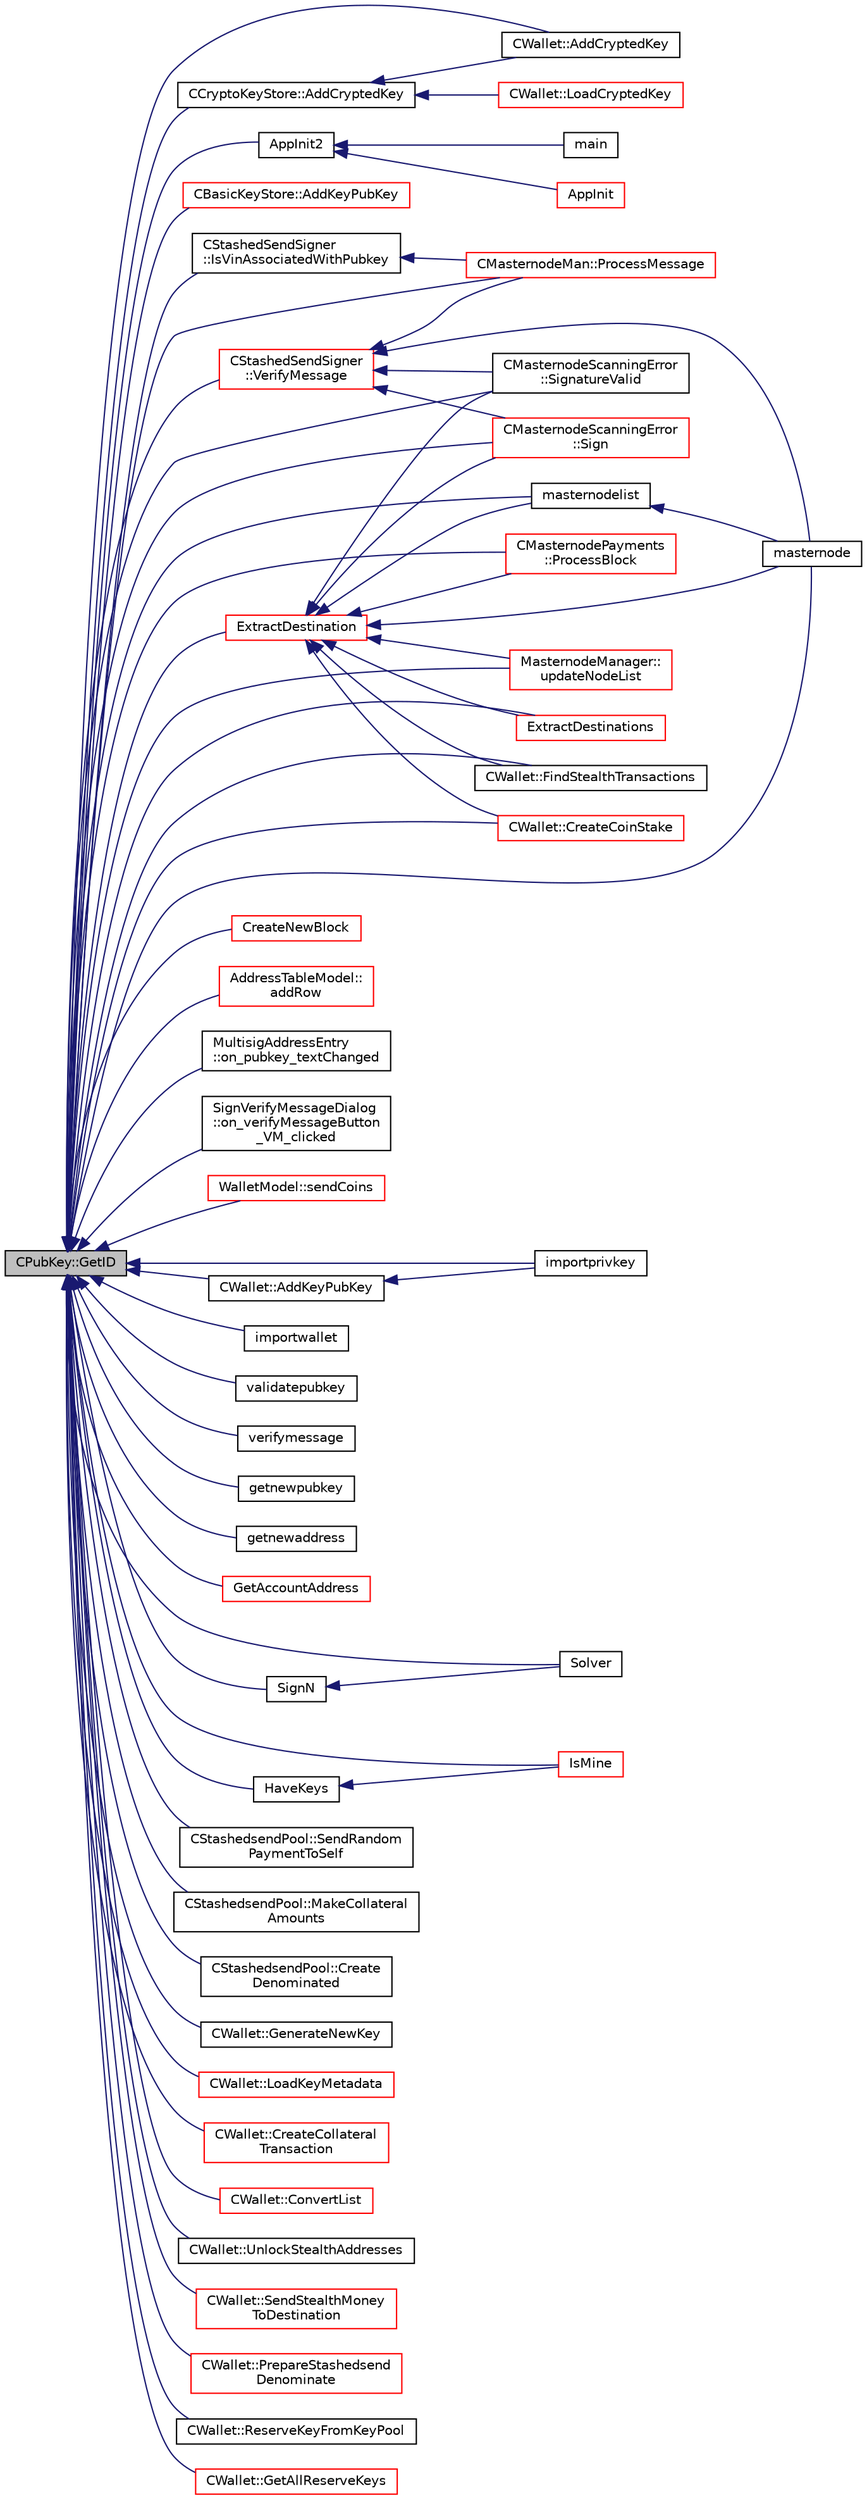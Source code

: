 digraph "CPubKey::GetID"
{
  edge [fontname="Helvetica",fontsize="10",labelfontname="Helvetica",labelfontsize="10"];
  node [fontname="Helvetica",fontsize="10",shape=record];
  rankdir="LR";
  Node448 [label="CPubKey::GetID",height=0.2,width=0.4,color="black", fillcolor="grey75", style="filled", fontcolor="black"];
  Node448 -> Node449 [dir="back",color="midnightblue",fontsize="10",style="solid",fontname="Helvetica"];
  Node449 [label="CCryptoKeyStore::AddCryptedKey",height=0.2,width=0.4,color="black", fillcolor="white", style="filled",URL="$db/dad/class_c_crypto_key_store.html#a9f4d2df95008205b2b9784c5f0e8e12b"];
  Node449 -> Node450 [dir="back",color="midnightblue",fontsize="10",style="solid",fontname="Helvetica"];
  Node450 [label="CWallet::AddCryptedKey",height=0.2,width=0.4,color="black", fillcolor="white", style="filled",URL="$d2/de5/class_c_wallet.html#a3e90096a903d49cd751f05fcdb7692ce"];
  Node449 -> Node451 [dir="back",color="midnightblue",fontsize="10",style="solid",fontname="Helvetica"];
  Node451 [label="CWallet::LoadCryptedKey",height=0.2,width=0.4,color="red", fillcolor="white", style="filled",URL="$d2/de5/class_c_wallet.html#a01fbd78238d4ef833d059f12a7e8ac9f"];
  Node448 -> Node455 [dir="back",color="midnightblue",fontsize="10",style="solid",fontname="Helvetica"];
  Node455 [label="AppInit2",height=0.2,width=0.4,color="black", fillcolor="white", style="filled",URL="$d8/dc0/init_8h.html#a1a4c1bfbf6ba1db77e988b89b9cadfd3",tooltip="Initialize ion. "];
  Node455 -> Node456 [dir="back",color="midnightblue",fontsize="10",style="solid",fontname="Helvetica"];
  Node456 [label="AppInit",height=0.2,width=0.4,color="red", fillcolor="white", style="filled",URL="$d4/d35/iond_8cpp.html#ac59316b767e6984e1285f0531275286b"];
  Node455 -> Node458 [dir="back",color="midnightblue",fontsize="10",style="solid",fontname="Helvetica"];
  Node458 [label="main",height=0.2,width=0.4,color="black", fillcolor="white", style="filled",URL="$d5/d2d/ion_8cpp.html#a0ddf1224851353fc92bfbff6f499fa97"];
  Node448 -> Node461 [dir="back",color="midnightblue",fontsize="10",style="solid",fontname="Helvetica"];
  Node461 [label="CBasicKeyStore::AddKeyPubKey",height=0.2,width=0.4,color="red", fillcolor="white", style="filled",URL="$db/db1/class_c_basic_key_store.html#acc2e33f319de88e88f86b0dc79bdcb65"];
  Node448 -> Node466 [dir="back",color="midnightblue",fontsize="10",style="solid",fontname="Helvetica"];
  Node466 [label="CMasternodePayments\l::ProcessBlock",height=0.2,width=0.4,color="red", fillcolor="white", style="filled",URL="$dc/d9a/class_c_masternode_payments.html#aa23dfbc148f10f601e9771bfcffea441"];
  Node448 -> Node488 [dir="back",color="midnightblue",fontsize="10",style="solid",fontname="Helvetica"];
  Node488 [label="CMasternodeScanningError\l::SignatureValid",height=0.2,width=0.4,color="black", fillcolor="white", style="filled",URL="$d0/de7/class_c_masternode_scanning_error.html#ae90fca573f70f7faa4c9f3a5db145f36"];
  Node448 -> Node489 [dir="back",color="midnightblue",fontsize="10",style="solid",fontname="Helvetica"];
  Node489 [label="CMasternodeScanningError\l::Sign",height=0.2,width=0.4,color="red", fillcolor="white", style="filled",URL="$d0/de7/class_c_masternode_scanning_error.html#afdc8ec9b08767cdf3c6a6cc819af7d09"];
  Node448 -> Node491 [dir="back",color="midnightblue",fontsize="10",style="solid",fontname="Helvetica"];
  Node491 [label="CMasternodeMan::ProcessMessage",height=0.2,width=0.4,color="red", fillcolor="white", style="filled",URL="$dc/d6b/class_c_masternode_man.html#ae3e5d263cebdcd932eca49caeadce9aa"];
  Node448 -> Node492 [dir="back",color="midnightblue",fontsize="10",style="solid",fontname="Helvetica"];
  Node492 [label="CreateNewBlock",height=0.2,width=0.4,color="red", fillcolor="white", style="filled",URL="$de/d13/miner_8h.html#aca0de7d757e027c2b08bd101c68c1549"];
  Node448 -> Node495 [dir="back",color="midnightblue",fontsize="10",style="solid",fontname="Helvetica"];
  Node495 [label="AddressTableModel::\laddRow",height=0.2,width=0.4,color="red", fillcolor="white", style="filled",URL="$d9/ded/class_address_table_model.html#a08ab9ae401a18d193f0e39551de81280"];
  Node448 -> Node476 [dir="back",color="midnightblue",fontsize="10",style="solid",fontname="Helvetica"];
  Node476 [label="MasternodeManager::\lupdateNodeList",height=0.2,width=0.4,color="red", fillcolor="white", style="filled",URL="$d9/d70/class_masternode_manager.html#a5485a8bd6ccf673027165cc1207dfae9"];
  Node448 -> Node498 [dir="back",color="midnightblue",fontsize="10",style="solid",fontname="Helvetica"];
  Node498 [label="MultisigAddressEntry\l::on_pubkey_textChanged",height=0.2,width=0.4,color="black", fillcolor="white", style="filled",URL="$da/d39/class_multisig_address_entry.html#addaaabad7c692f4be0255d3969ccb6c0"];
  Node448 -> Node499 [dir="back",color="midnightblue",fontsize="10",style="solid",fontname="Helvetica"];
  Node499 [label="SignVerifyMessageDialog\l::on_verifyMessageButton\l_VM_clicked",height=0.2,width=0.4,color="black", fillcolor="white", style="filled",URL="$d1/d26/class_sign_verify_message_dialog.html#ae37dec200b27f23c409221511447ae1e"];
  Node448 -> Node500 [dir="back",color="midnightblue",fontsize="10",style="solid",fontname="Helvetica"];
  Node500 [label="WalletModel::sendCoins",height=0.2,width=0.4,color="red", fillcolor="white", style="filled",URL="$d4/d27/class_wallet_model.html#a053fb3ff2b8b0347f83e6bb591126746"];
  Node448 -> Node464 [dir="back",color="midnightblue",fontsize="10",style="solid",fontname="Helvetica"];
  Node464 [label="importprivkey",height=0.2,width=0.4,color="black", fillcolor="white", style="filled",URL="$dc/dbf/rpcdump_8cpp.html#a3a6fdb974fce01220a895393d444e981"];
  Node448 -> Node503 [dir="back",color="midnightblue",fontsize="10",style="solid",fontname="Helvetica"];
  Node503 [label="importwallet",height=0.2,width=0.4,color="black", fillcolor="white", style="filled",URL="$dc/dbf/rpcdump_8cpp.html#a2566d5c9dd1938b74e70398cdb3ac5c1"];
  Node448 -> Node504 [dir="back",color="midnightblue",fontsize="10",style="solid",fontname="Helvetica"];
  Node504 [label="validatepubkey",height=0.2,width=0.4,color="black", fillcolor="white", style="filled",URL="$db/d48/rpcmisc_8cpp.html#a32620752527477f4bac811a7db5ab35b"];
  Node448 -> Node505 [dir="back",color="midnightblue",fontsize="10",style="solid",fontname="Helvetica"];
  Node505 [label="verifymessage",height=0.2,width=0.4,color="black", fillcolor="white", style="filled",URL="$db/d48/rpcmisc_8cpp.html#ad8fce781dfd9dfd4866bba2a4589141a"];
  Node448 -> Node480 [dir="back",color="midnightblue",fontsize="10",style="solid",fontname="Helvetica"];
  Node480 [label="masternode",height=0.2,width=0.4,color="black", fillcolor="white", style="filled",URL="$d5/d6b/rpcstashedsend_8cpp.html#a30609e443aeb47c29ed0878d16b1b5e1"];
  Node448 -> Node479 [dir="back",color="midnightblue",fontsize="10",style="solid",fontname="Helvetica"];
  Node479 [label="masternodelist",height=0.2,width=0.4,color="black", fillcolor="white", style="filled",URL="$d5/d6b/rpcstashedsend_8cpp.html#a3a7ed7e37f21eb2912afc6e776f7236c"];
  Node479 -> Node480 [dir="back",color="midnightblue",fontsize="10",style="solid",fontname="Helvetica"];
  Node448 -> Node506 [dir="back",color="midnightblue",fontsize="10",style="solid",fontname="Helvetica"];
  Node506 [label="getnewpubkey",height=0.2,width=0.4,color="black", fillcolor="white", style="filled",URL="$df/d1d/rpcwallet_8cpp.html#a3f3bb4d519074126a20dd609a6886a72"];
  Node448 -> Node507 [dir="back",color="midnightblue",fontsize="10",style="solid",fontname="Helvetica"];
  Node507 [label="getnewaddress",height=0.2,width=0.4,color="black", fillcolor="white", style="filled",URL="$df/d1d/rpcwallet_8cpp.html#aead824d845d670fbd8f187ebd4f9a535"];
  Node448 -> Node508 [dir="back",color="midnightblue",fontsize="10",style="solid",fontname="Helvetica"];
  Node508 [label="GetAccountAddress",height=0.2,width=0.4,color="red", fillcolor="white", style="filled",URL="$df/d1d/rpcwallet_8cpp.html#af04b341ad8248ac9edce6d3265af86d4"];
  Node448 -> Node511 [dir="back",color="midnightblue",fontsize="10",style="solid",fontname="Helvetica"];
  Node511 [label="SignN",height=0.2,width=0.4,color="black", fillcolor="white", style="filled",URL="$dd/d0f/script_8cpp.html#a2230b054e152c344e60125bf7f994473"];
  Node511 -> Node512 [dir="back",color="midnightblue",fontsize="10",style="solid",fontname="Helvetica"];
  Node512 [label="Solver",height=0.2,width=0.4,color="black", fillcolor="white", style="filled",URL="$de/d7f/script_8h.html#a8e31b29d5a654a570c493f7aa9c3abd9"];
  Node448 -> Node512 [dir="back",color="midnightblue",fontsize="10",style="solid",fontname="Helvetica"];
  Node448 -> Node513 [dir="back",color="midnightblue",fontsize="10",style="solid",fontname="Helvetica"];
  Node513 [label="HaveKeys",height=0.2,width=0.4,color="black", fillcolor="white", style="filled",URL="$dd/d0f/script_8cpp.html#a825478fbb9e96130529467ab5e16047e"];
  Node513 -> Node514 [dir="back",color="midnightblue",fontsize="10",style="solid",fontname="Helvetica"];
  Node514 [label="IsMine",height=0.2,width=0.4,color="red", fillcolor="white", style="filled",URL="$de/d7f/script_8h.html#ae1531a999ac1bfa59d70cfc984f1266b"];
  Node448 -> Node514 [dir="back",color="midnightblue",fontsize="10",style="solid",fontname="Helvetica"];
  Node448 -> Node516 [dir="back",color="midnightblue",fontsize="10",style="solid",fontname="Helvetica"];
  Node516 [label="ExtractDestination",height=0.2,width=0.4,color="red", fillcolor="white", style="filled",URL="$de/d7f/script_8h.html#a951f7e601746ae076afdf3169ecca2fc"];
  Node516 -> Node466 [dir="back",color="midnightblue",fontsize="10",style="solid",fontname="Helvetica"];
  Node516 -> Node488 [dir="back",color="midnightblue",fontsize="10",style="solid",fontname="Helvetica"];
  Node516 -> Node489 [dir="back",color="midnightblue",fontsize="10",style="solid",fontname="Helvetica"];
  Node516 -> Node476 [dir="back",color="midnightblue",fontsize="10",style="solid",fontname="Helvetica"];
  Node516 -> Node480 [dir="back",color="midnightblue",fontsize="10",style="solid",fontname="Helvetica"];
  Node516 -> Node479 [dir="back",color="midnightblue",fontsize="10",style="solid",fontname="Helvetica"];
  Node516 -> Node577 [dir="back",color="midnightblue",fontsize="10",style="solid",fontname="Helvetica"];
  Node577 [label="ExtractDestinations",height=0.2,width=0.4,color="red", fillcolor="white", style="filled",URL="$de/d7f/script_8h.html#a49e36ddce090cc66aba405c0755c8be7"];
  Node516 -> Node598 [dir="back",color="midnightblue",fontsize="10",style="solid",fontname="Helvetica"];
  Node598 [label="CWallet::FindStealthTransactions",height=0.2,width=0.4,color="black", fillcolor="white", style="filled",URL="$d2/de5/class_c_wallet.html#a5d0e2025dc7a87a0406be272b80509ee"];
  Node516 -> Node599 [dir="back",color="midnightblue",fontsize="10",style="solid",fontname="Helvetica"];
  Node599 [label="CWallet::CreateCoinStake",height=0.2,width=0.4,color="red", fillcolor="white", style="filled",URL="$d2/de5/class_c_wallet.html#a644df129468440aa36f49ca3716a3c19"];
  Node448 -> Node577 [dir="back",color="midnightblue",fontsize="10",style="solid",fontname="Helvetica"];
  Node448 -> Node603 [dir="back",color="midnightblue",fontsize="10",style="solid",fontname="Helvetica"];
  Node603 [label="CStashedsendPool::SendRandom\lPaymentToSelf",height=0.2,width=0.4,color="black", fillcolor="white", style="filled",URL="$dd/d8a/class_c_stashedsend_pool.html#acd9417cd11b55cbec6a04a41fbbba939",tooltip="Used for liquidity providers. "];
  Node448 -> Node604 [dir="back",color="midnightblue",fontsize="10",style="solid",fontname="Helvetica"];
  Node604 [label="CStashedsendPool::MakeCollateral\lAmounts",height=0.2,width=0.4,color="black", fillcolor="white", style="filled",URL="$dd/d8a/class_c_stashedsend_pool.html#af475cbfebb9c64e9e7b831f2415d921c",tooltip="Split up large inputs or make fee sized inputs. "];
  Node448 -> Node605 [dir="back",color="midnightblue",fontsize="10",style="solid",fontname="Helvetica"];
  Node605 [label="CStashedsendPool::Create\lDenominated",height=0.2,width=0.4,color="black", fillcolor="white", style="filled",URL="$dd/d8a/class_c_stashedsend_pool.html#a02b3808e3653ed966b4c60874a137490"];
  Node448 -> Node606 [dir="back",color="midnightblue",fontsize="10",style="solid",fontname="Helvetica"];
  Node606 [label="CStashedSendSigner\l::IsVinAssociatedWithPubkey",height=0.2,width=0.4,color="black", fillcolor="white", style="filled",URL="$da/d0a/class_c_stashed_send_signer.html#aaca192c63b69266a4ac439051d3bbf58",tooltip="Is the inputs associated with this public key? (and there is 20000 ION - checking if valid masternode..."];
  Node606 -> Node491 [dir="back",color="midnightblue",fontsize="10",style="solid",fontname="Helvetica"];
  Node448 -> Node607 [dir="back",color="midnightblue",fontsize="10",style="solid",fontname="Helvetica"];
  Node607 [label="CStashedSendSigner\l::VerifyMessage",height=0.2,width=0.4,color="red", fillcolor="white", style="filled",URL="$da/d0a/class_c_stashed_send_signer.html#a917e4eb567f2005a73ef59bafcf46bd4",tooltip="Verify the message, returns true if succcessful. "];
  Node607 -> Node488 [dir="back",color="midnightblue",fontsize="10",style="solid",fontname="Helvetica"];
  Node607 -> Node489 [dir="back",color="midnightblue",fontsize="10",style="solid",fontname="Helvetica"];
  Node607 -> Node491 [dir="back",color="midnightblue",fontsize="10",style="solid",fontname="Helvetica"];
  Node607 -> Node480 [dir="back",color="midnightblue",fontsize="10",style="solid",fontname="Helvetica"];
  Node448 -> Node635 [dir="back",color="midnightblue",fontsize="10",style="solid",fontname="Helvetica"];
  Node635 [label="CWallet::GenerateNewKey",height=0.2,width=0.4,color="black", fillcolor="white", style="filled",URL="$d2/de5/class_c_wallet.html#a061fe7f54f80ec40f856b3e6365c2f4a"];
  Node448 -> Node463 [dir="back",color="midnightblue",fontsize="10",style="solid",fontname="Helvetica"];
  Node463 [label="CWallet::AddKeyPubKey",height=0.2,width=0.4,color="black", fillcolor="white", style="filled",URL="$d2/de5/class_c_wallet.html#a3240da36cd717146296969227a3e0bd5"];
  Node463 -> Node464 [dir="back",color="midnightblue",fontsize="10",style="solid",fontname="Helvetica"];
  Node448 -> Node450 [dir="back",color="midnightblue",fontsize="10",style="solid",fontname="Helvetica"];
  Node448 -> Node636 [dir="back",color="midnightblue",fontsize="10",style="solid",fontname="Helvetica"];
  Node636 [label="CWallet::LoadKeyMetadata",height=0.2,width=0.4,color="red", fillcolor="white", style="filled",URL="$d2/de5/class_c_wallet.html#a21e6580474514f838dfe1446890085a4"];
  Node448 -> Node637 [dir="back",color="midnightblue",fontsize="10",style="solid",fontname="Helvetica"];
  Node637 [label="CWallet::CreateCollateral\lTransaction",height=0.2,width=0.4,color="red", fillcolor="white", style="filled",URL="$d2/de5/class_c_wallet.html#a3efb1d87b0d5cb916f7289b72a38744d"];
  Node448 -> Node642 [dir="back",color="midnightblue",fontsize="10",style="solid",fontname="Helvetica"];
  Node642 [label="CWallet::ConvertList",height=0.2,width=0.4,color="red", fillcolor="white", style="filled",URL="$d2/de5/class_c_wallet.html#adbc8cbc5a39e04446f4277487405c06b"];
  Node448 -> Node643 [dir="back",color="midnightblue",fontsize="10",style="solid",fontname="Helvetica"];
  Node643 [label="CWallet::UnlockStealthAddresses",height=0.2,width=0.4,color="black", fillcolor="white", style="filled",URL="$d2/de5/class_c_wallet.html#ac45af0632ea59c56295d3158b7387f33"];
  Node448 -> Node644 [dir="back",color="midnightblue",fontsize="10",style="solid",fontname="Helvetica"];
  Node644 [label="CWallet::SendStealthMoney\lToDestination",height=0.2,width=0.4,color="red", fillcolor="white", style="filled",URL="$d2/de5/class_c_wallet.html#afce932bf3aa678046ab75eccff004858"];
  Node448 -> Node598 [dir="back",color="midnightblue",fontsize="10",style="solid",fontname="Helvetica"];
  Node448 -> Node599 [dir="back",color="midnightblue",fontsize="10",style="solid",fontname="Helvetica"];
  Node448 -> Node647 [dir="back",color="midnightblue",fontsize="10",style="solid",fontname="Helvetica"];
  Node647 [label="CWallet::PrepareStashedsend\lDenominate",height=0.2,width=0.4,color="red", fillcolor="white", style="filled",URL="$d2/de5/class_c_wallet.html#ae7ce44a23e6cb716ea05783c04de197e"];
  Node448 -> Node649 [dir="back",color="midnightblue",fontsize="10",style="solid",fontname="Helvetica"];
  Node649 [label="CWallet::ReserveKeyFromKeyPool",height=0.2,width=0.4,color="black", fillcolor="white", style="filled",URL="$d2/de5/class_c_wallet.html#a9921854840668a1856998f041177dd2b"];
  Node448 -> Node650 [dir="back",color="midnightblue",fontsize="10",style="solid",fontname="Helvetica"];
  Node650 [label="CWallet::GetAllReserveKeys",height=0.2,width=0.4,color="red", fillcolor="white", style="filled",URL="$d2/de5/class_c_wallet.html#aa182f6de943295062748ab42e64c9203"];
}
